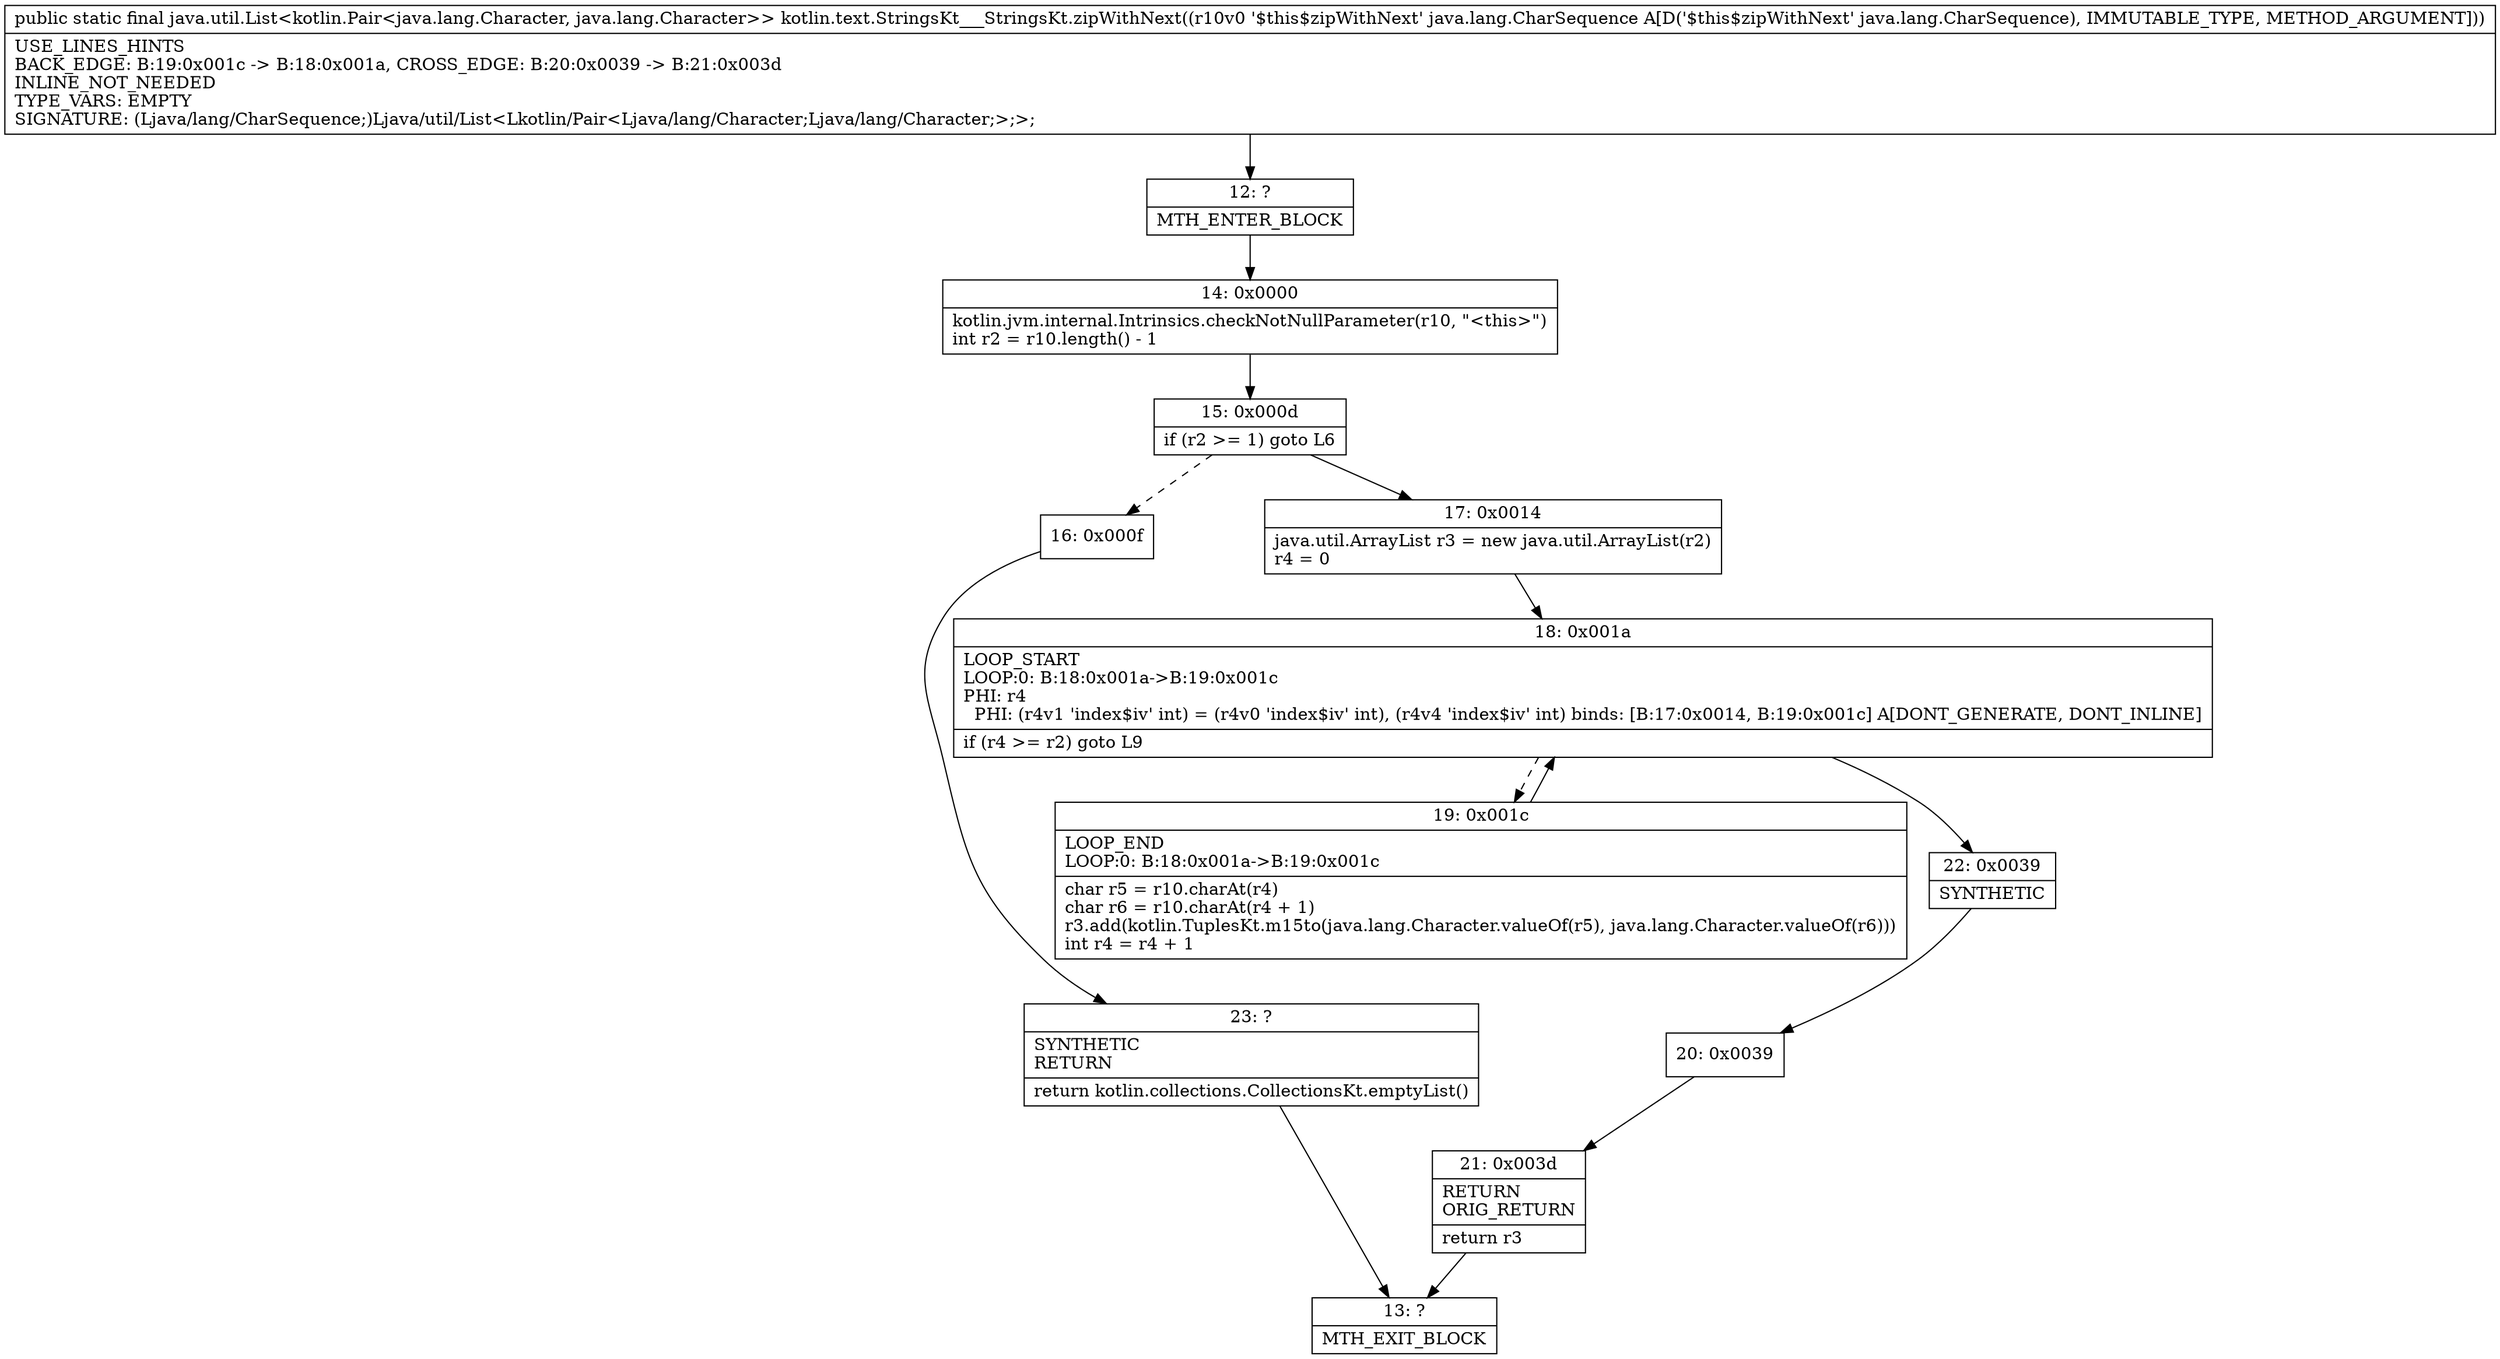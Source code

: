 digraph "CFG forkotlin.text.StringsKt___StringsKt.zipWithNext(Ljava\/lang\/CharSequence;)Ljava\/util\/List;" {
Node_12 [shape=record,label="{12\:\ ?|MTH_ENTER_BLOCK\l}"];
Node_14 [shape=record,label="{14\:\ 0x0000|kotlin.jvm.internal.Intrinsics.checkNotNullParameter(r10, \"\<this\>\")\lint r2 = r10.length() \- 1\l}"];
Node_15 [shape=record,label="{15\:\ 0x000d|if (r2 \>= 1) goto L6\l}"];
Node_16 [shape=record,label="{16\:\ 0x000f}"];
Node_23 [shape=record,label="{23\:\ ?|SYNTHETIC\lRETURN\l|return kotlin.collections.CollectionsKt.emptyList()\l}"];
Node_13 [shape=record,label="{13\:\ ?|MTH_EXIT_BLOCK\l}"];
Node_17 [shape=record,label="{17\:\ 0x0014|java.util.ArrayList r3 = new java.util.ArrayList(r2)\lr4 = 0\l}"];
Node_18 [shape=record,label="{18\:\ 0x001a|LOOP_START\lLOOP:0: B:18:0x001a\-\>B:19:0x001c\lPHI: r4 \l  PHI: (r4v1 'index$iv' int) = (r4v0 'index$iv' int), (r4v4 'index$iv' int) binds: [B:17:0x0014, B:19:0x001c] A[DONT_GENERATE, DONT_INLINE]\l|if (r4 \>= r2) goto L9\l}"];
Node_19 [shape=record,label="{19\:\ 0x001c|LOOP_END\lLOOP:0: B:18:0x001a\-\>B:19:0x001c\l|char r5 = r10.charAt(r4)\lchar r6 = r10.charAt(r4 + 1)\lr3.add(kotlin.TuplesKt.m15to(java.lang.Character.valueOf(r5), java.lang.Character.valueOf(r6)))\lint r4 = r4 + 1\l}"];
Node_22 [shape=record,label="{22\:\ 0x0039|SYNTHETIC\l}"];
Node_20 [shape=record,label="{20\:\ 0x0039}"];
Node_21 [shape=record,label="{21\:\ 0x003d|RETURN\lORIG_RETURN\l|return r3\l}"];
MethodNode[shape=record,label="{public static final java.util.List\<kotlin.Pair\<java.lang.Character, java.lang.Character\>\> kotlin.text.StringsKt___StringsKt.zipWithNext((r10v0 '$this$zipWithNext' java.lang.CharSequence A[D('$this$zipWithNext' java.lang.CharSequence), IMMUTABLE_TYPE, METHOD_ARGUMENT]))  | USE_LINES_HINTS\lBACK_EDGE: B:19:0x001c \-\> B:18:0x001a, CROSS_EDGE: B:20:0x0039 \-\> B:21:0x003d\lINLINE_NOT_NEEDED\lTYPE_VARS: EMPTY\lSIGNATURE: (Ljava\/lang\/CharSequence;)Ljava\/util\/List\<Lkotlin\/Pair\<Ljava\/lang\/Character;Ljava\/lang\/Character;\>;\>;\l}"];
MethodNode -> Node_12;Node_12 -> Node_14;
Node_14 -> Node_15;
Node_15 -> Node_16[style=dashed];
Node_15 -> Node_17;
Node_16 -> Node_23;
Node_23 -> Node_13;
Node_17 -> Node_18;
Node_18 -> Node_19[style=dashed];
Node_18 -> Node_22;
Node_19 -> Node_18;
Node_22 -> Node_20;
Node_20 -> Node_21;
Node_21 -> Node_13;
}

